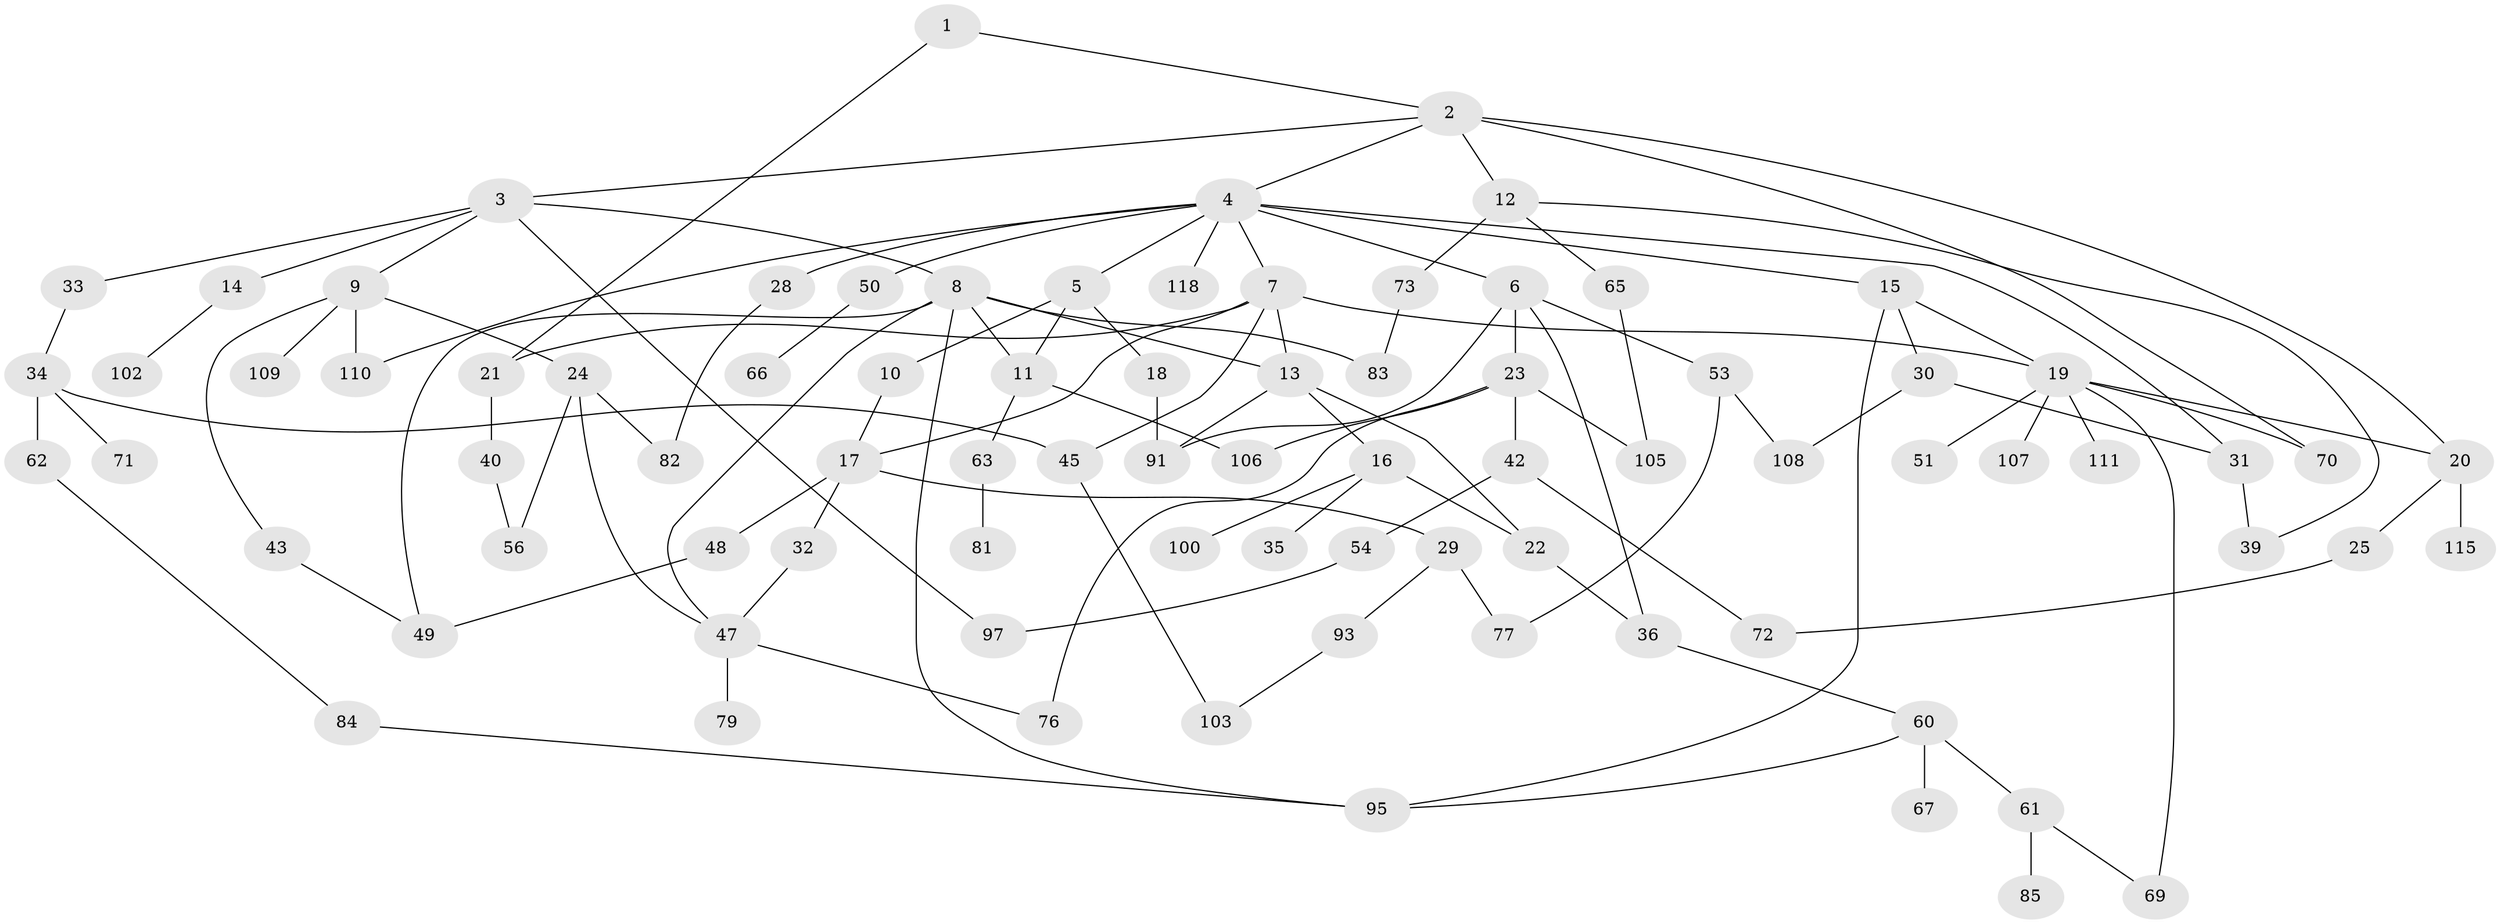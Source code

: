 // Generated by graph-tools (version 1.1) at 2025/23/03/03/25 07:23:30]
// undirected, 83 vertices, 116 edges
graph export_dot {
graph [start="1"]
  node [color=gray90,style=filled];
  1 [super="+96"];
  2 [super="+117"];
  3 [super="+55"];
  4 [super="+78"];
  5;
  6 [super="+26"];
  7 [super="+88"];
  8 [super="+98"];
  9 [super="+52"];
  10 [super="+94"];
  11 [super="+41"];
  12 [super="+27"];
  13 [super="+113"];
  14;
  15;
  16 [super="+59"];
  17 [super="+80"];
  18 [super="+46"];
  19 [super="+37"];
  20 [super="+75"];
  21 [super="+58"];
  22 [super="+99"];
  23 [super="+74"];
  24 [super="+57"];
  25;
  28 [super="+38"];
  29;
  30 [super="+114"];
  31 [super="+44"];
  32;
  33;
  34 [super="+68"];
  35;
  36 [super="+112"];
  39;
  40;
  42 [super="+90"];
  43 [super="+116"];
  45;
  47 [super="+104"];
  48;
  49;
  50;
  51;
  53 [super="+89"];
  54 [super="+92"];
  56 [super="+87"];
  60;
  61 [super="+64"];
  62;
  63;
  65;
  66;
  67;
  69;
  70;
  71;
  72;
  73;
  76;
  77 [super="+119"];
  79;
  81;
  82 [super="+86"];
  83;
  84 [super="+101"];
  85;
  91;
  93;
  95;
  97;
  100;
  102;
  103;
  105;
  106;
  107;
  108;
  109;
  110;
  111;
  115;
  118;
  1 -- 2;
  1 -- 21;
  2 -- 3;
  2 -- 4;
  2 -- 12;
  2 -- 70;
  2 -- 20;
  3 -- 8;
  3 -- 9;
  3 -- 14;
  3 -- 33;
  3 -- 97;
  4 -- 5;
  4 -- 6;
  4 -- 7;
  4 -- 15;
  4 -- 28;
  4 -- 50;
  4 -- 118;
  4 -- 110;
  4 -- 31;
  5 -- 10;
  5 -- 18;
  5 -- 11;
  6 -- 23;
  6 -- 53;
  6 -- 91;
  6 -- 36;
  7 -- 13 [weight=2];
  7 -- 19;
  7 -- 21;
  7 -- 45;
  7 -- 17;
  8 -- 11;
  8 -- 49;
  8 -- 83;
  8 -- 47;
  8 -- 13;
  8 -- 95;
  9 -- 24;
  9 -- 43;
  9 -- 109;
  9 -- 110;
  10 -- 17;
  11 -- 106;
  11 -- 63;
  12 -- 65;
  12 -- 73;
  12 -- 39;
  13 -- 16;
  13 -- 91;
  13 -- 22;
  14 -- 102;
  15 -- 30;
  15 -- 95;
  15 -- 19;
  16 -- 22;
  16 -- 35;
  16 -- 100;
  17 -- 29;
  17 -- 32;
  17 -- 48;
  18 -- 91;
  19 -- 20;
  19 -- 69;
  19 -- 107;
  19 -- 111;
  19 -- 51;
  19 -- 70;
  20 -- 25;
  20 -- 115;
  21 -- 40;
  22 -- 36;
  23 -- 42;
  23 -- 105;
  23 -- 106;
  23 -- 76;
  24 -- 47;
  24 -- 82;
  24 -- 56;
  25 -- 72;
  28 -- 82;
  29 -- 77;
  29 -- 93;
  30 -- 31;
  30 -- 108;
  31 -- 39;
  32 -- 47;
  33 -- 34;
  34 -- 62;
  34 -- 45;
  34 -- 71;
  36 -- 60;
  40 -- 56;
  42 -- 54;
  42 -- 72;
  43 -- 49;
  45 -- 103;
  47 -- 76;
  47 -- 79;
  48 -- 49;
  50 -- 66;
  53 -- 108;
  53 -- 77;
  54 -- 97;
  60 -- 61;
  60 -- 67;
  60 -- 95;
  61 -- 85;
  61 -- 69;
  62 -- 84;
  63 -- 81;
  65 -- 105;
  73 -- 83;
  84 -- 95;
  93 -- 103;
}
